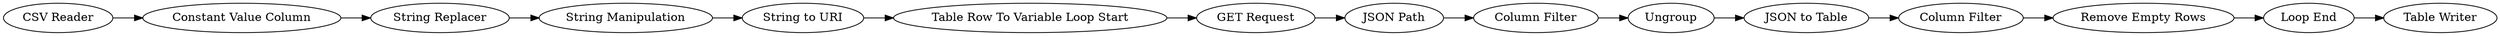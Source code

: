 digraph {
	302 -> 303
	293 -> 294
	304 -> 306
	299 -> 300
	276 -> 277
	274 -> 289
	277 -> 293
	301 -> 302
	300 -> 301
	289 -> 276
	295 -> 274
	298 -> 299
	303 -> 295
	294 -> 304
	274 [label="JSON Path"]
	306 [label="Table Writer"]
	289 [label="Column Filter"]
	294 [label="Remove Empty Rows"]
	299 [label="Constant Value Column"]
	277 [label="JSON to Table"]
	302 [label="String to URI"]
	293 [label="Column Filter"]
	304 [label="Loop End"]
	303 [label="Table Row To Variable Loop Start"]
	300 [label="String Replacer"]
	276 [label=Ungroup]
	301 [label="String Manipulation"]
	295 [label="GET Request"]
	298 [label="CSV Reader"]
	rankdir=LR
}
